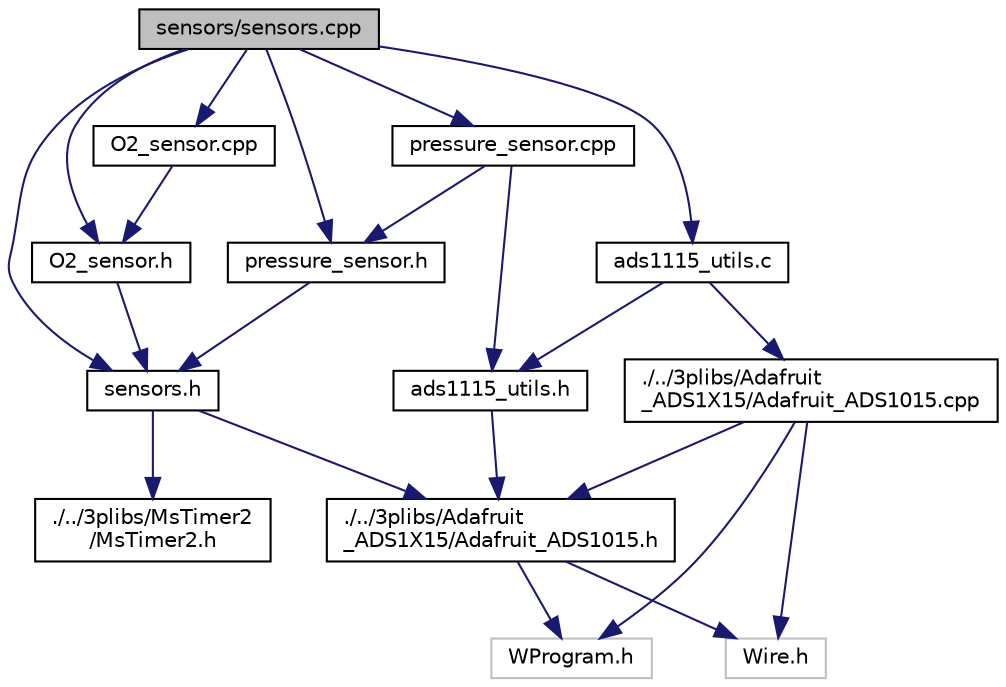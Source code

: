 digraph "sensors/sensors.cpp"
{
  edge [fontname="Helvetica",fontsize="10",labelfontname="Helvetica",labelfontsize="10"];
  node [fontname="Helvetica",fontsize="10",shape=record];
  Node0 [label="sensors/sensors.cpp",height=0.2,width=0.4,color="black", fillcolor="grey75", style="filled", fontcolor="black"];
  Node0 -> Node1 [color="midnightblue",fontsize="10",style="solid"];
  Node1 [label="sensors.h",height=0.2,width=0.4,color="black", fillcolor="white", style="filled",URL="$sensors_8h.html",tooltip="Base sensor class. "];
  Node1 -> Node2 [color="midnightblue",fontsize="10",style="solid"];
  Node2 [label="./../3plibs/MsTimer2\l/MsTimer2.h",height=0.2,width=0.4,color="black", fillcolor="white", style="filled",URL="$_ms_timer2_8h_source.html"];
  Node1 -> Node3 [color="midnightblue",fontsize="10",style="solid"];
  Node3 [label="./../3plibs/Adafruit\l_ADS1X15/Adafruit_ADS1015.h",height=0.2,width=0.4,color="black", fillcolor="white", style="filled",URL="$_adafruit___a_d_s1015_8h.html"];
  Node3 -> Node4 [color="midnightblue",fontsize="10",style="solid"];
  Node4 [label="WProgram.h",height=0.2,width=0.4,color="grey75", fillcolor="white", style="filled"];
  Node3 -> Node5 [color="midnightblue",fontsize="10",style="solid"];
  Node5 [label="Wire.h",height=0.2,width=0.4,color="grey75", fillcolor="white", style="filled"];
  Node0 -> Node6 [color="midnightblue",fontsize="10",style="solid"];
  Node6 [label="pressure_sensor.h",height=0.2,width=0.4,color="black", fillcolor="white", style="filled",URL="$pressure__sensor_8h.html",tooltip="Pressure sensor module. "];
  Node6 -> Node1 [color="midnightblue",fontsize="10",style="solid"];
  Node0 -> Node7 [color="midnightblue",fontsize="10",style="solid"];
  Node7 [label="O2_sensor.h",height=0.2,width=0.4,color="black", fillcolor="white", style="filled",URL="$_o2__sensor_8h.html",tooltip="O2 sensor module. "];
  Node7 -> Node1 [color="midnightblue",fontsize="10",style="solid"];
  Node0 -> Node8 [color="midnightblue",fontsize="10",style="solid"];
  Node8 [label="pressure_sensor.cpp",height=0.2,width=0.4,color="black", fillcolor="white", style="filled",URL="$pressure__sensor_8cpp.html",tooltip="Pressure sensor module. "];
  Node8 -> Node6 [color="midnightblue",fontsize="10",style="solid"];
  Node8 -> Node9 [color="midnightblue",fontsize="10",style="solid"];
  Node9 [label="ads1115_utils.h",height=0.2,width=0.4,color="black", fillcolor="white", style="filled",URL="$ads1115__utils_8h.html",tooltip="ADS utility functions. "];
  Node9 -> Node3 [color="midnightblue",fontsize="10",style="solid"];
  Node0 -> Node10 [color="midnightblue",fontsize="10",style="solid"];
  Node10 [label="O2_sensor.cpp",height=0.2,width=0.4,color="black", fillcolor="white", style="filled",URL="$_o2__sensor_8cpp.html",tooltip="O2 sensor module. "];
  Node10 -> Node7 [color="midnightblue",fontsize="10",style="solid"];
  Node0 -> Node11 [color="midnightblue",fontsize="10",style="solid"];
  Node11 [label="ads1115_utils.c",height=0.2,width=0.4,color="black", fillcolor="white", style="filled",URL="$ads1115__utils_8c.html",tooltip="Utility functions to read the samples from I2C. "];
  Node11 -> Node9 [color="midnightblue",fontsize="10",style="solid"];
  Node11 -> Node12 [color="midnightblue",fontsize="10",style="solid"];
  Node12 [label="./../3plibs/Adafruit\l_ADS1X15/Adafruit_ADS1015.cpp",height=0.2,width=0.4,color="black", fillcolor="white", style="filled",URL="$_adafruit___a_d_s1015_8cpp.html"];
  Node12 -> Node4 [color="midnightblue",fontsize="10",style="solid"];
  Node12 -> Node5 [color="midnightblue",fontsize="10",style="solid"];
  Node12 -> Node3 [color="midnightblue",fontsize="10",style="solid"];
}
